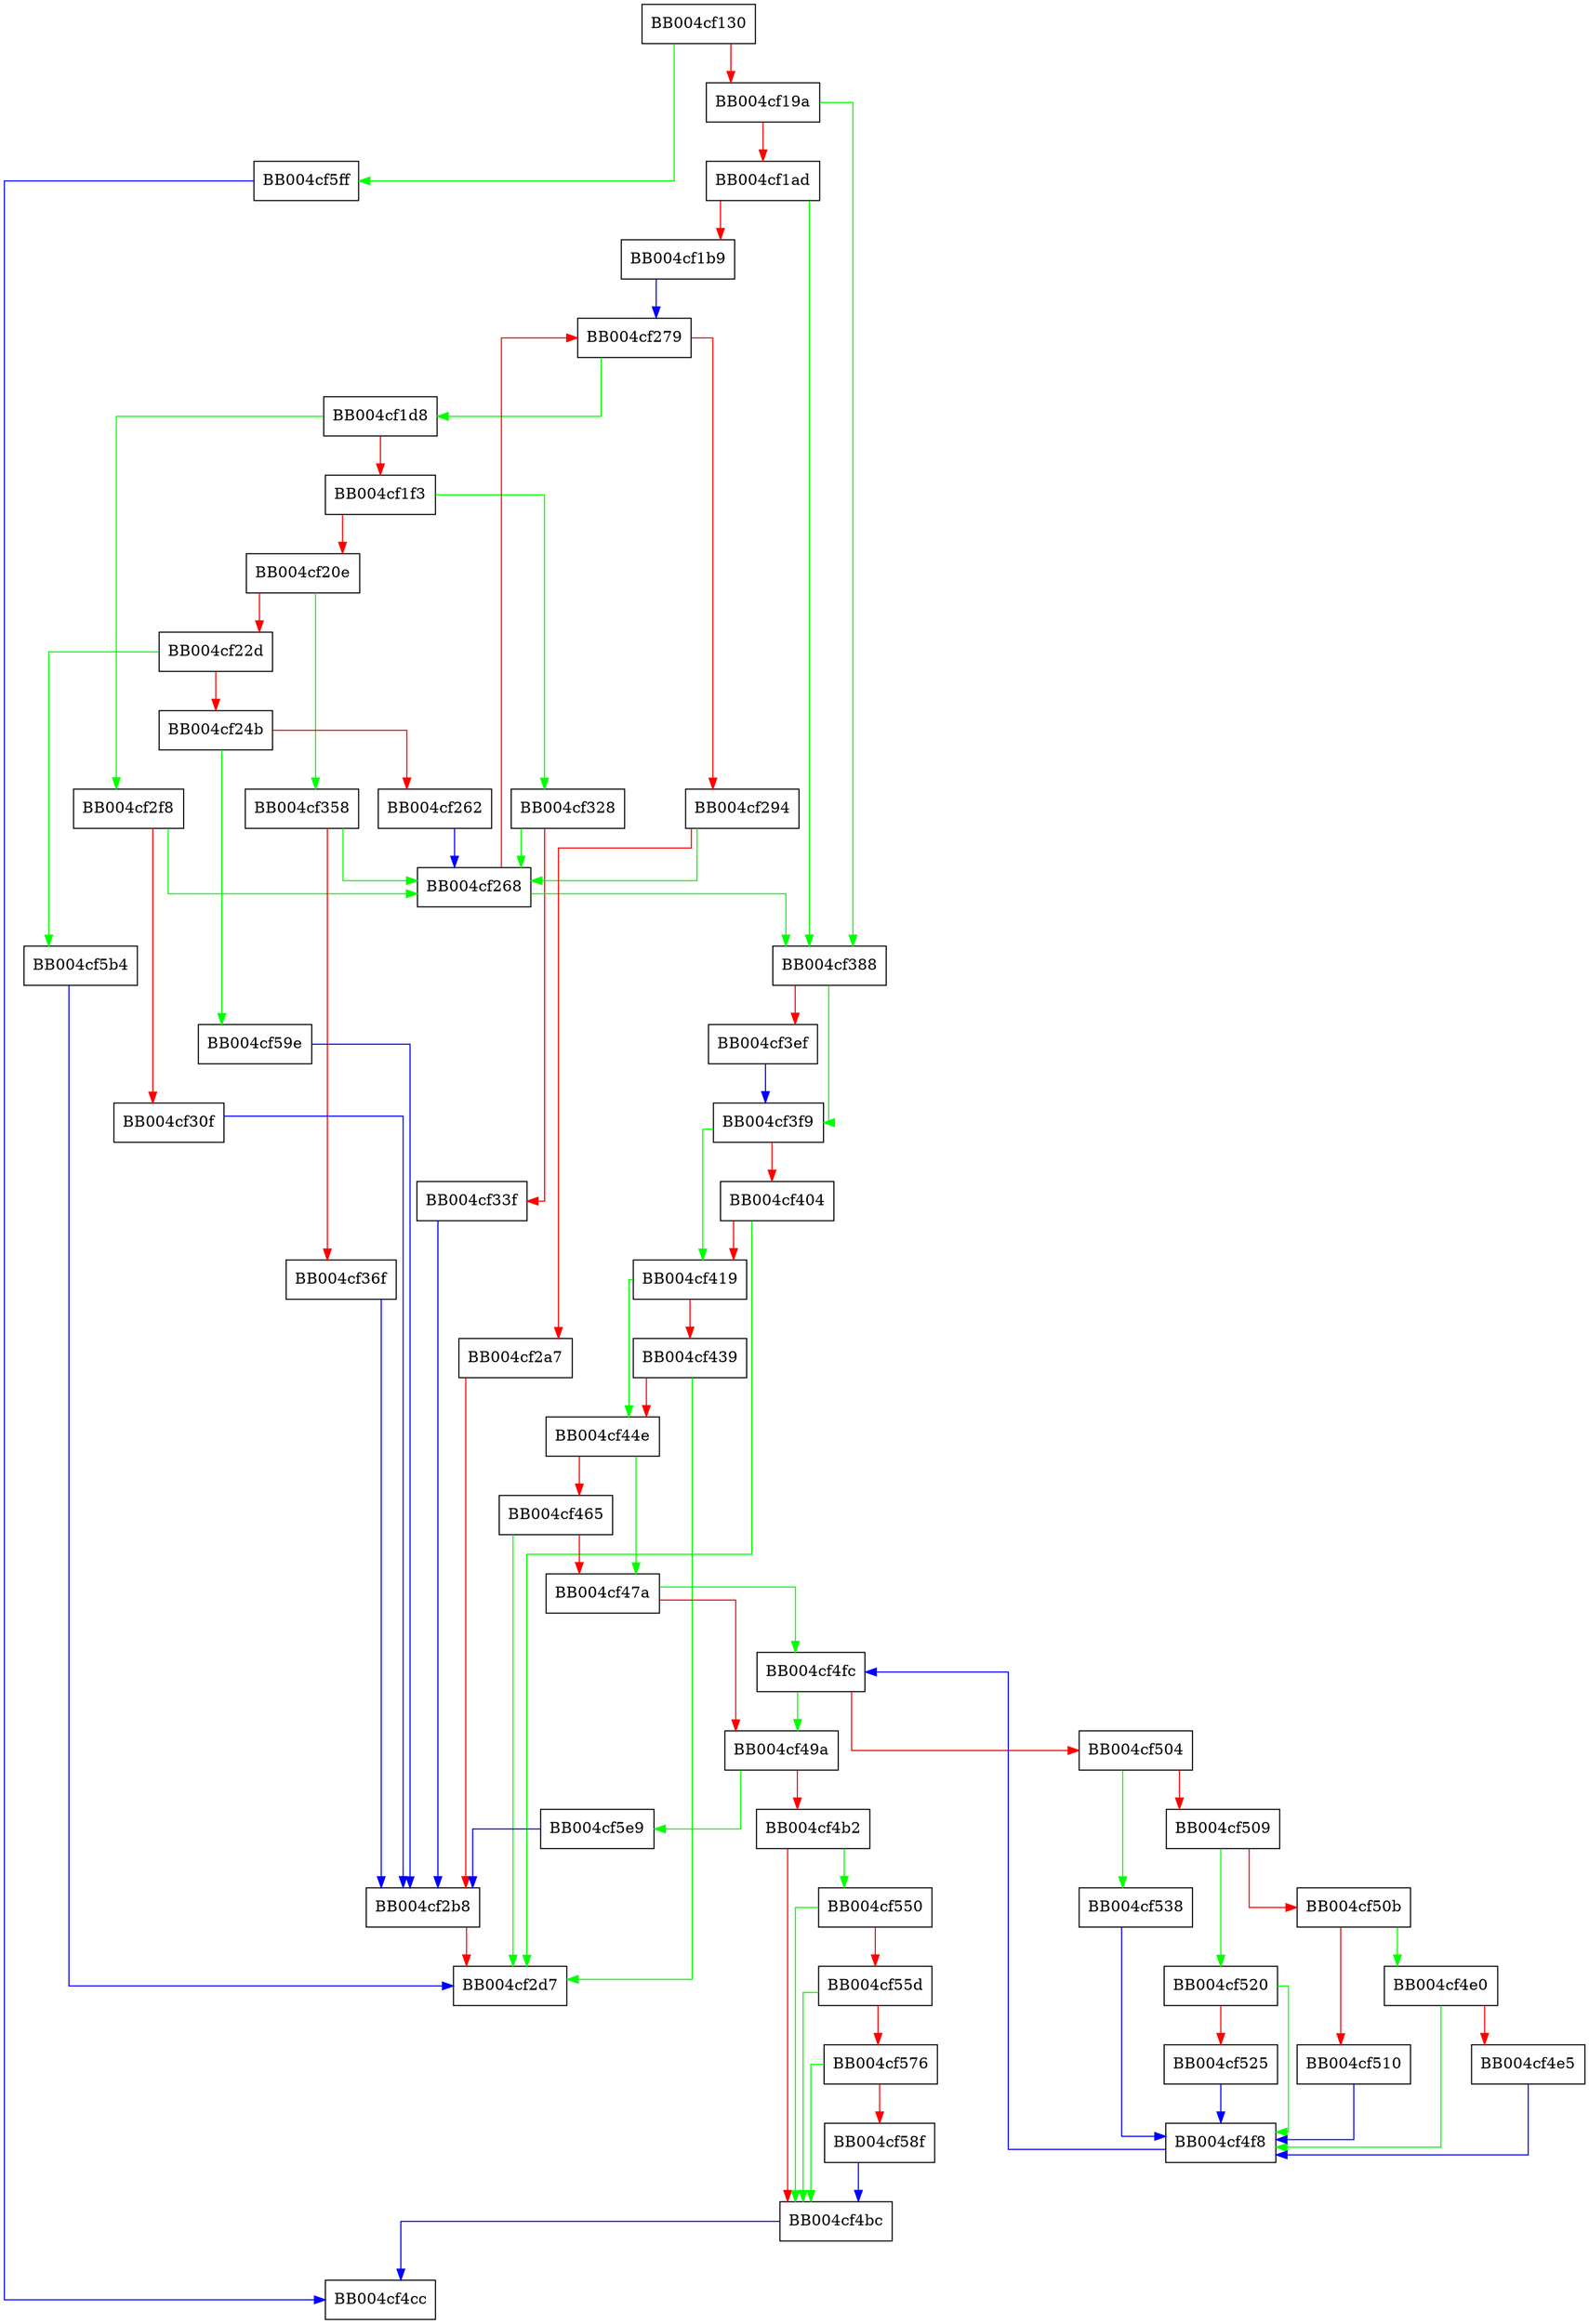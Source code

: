 digraph tls_int_new_record_layer {
  node [shape="box"];
  graph [splines=ortho];
  BB004cf130 -> BB004cf5ff [color="green"];
  BB004cf130 -> BB004cf19a [color="red"];
  BB004cf19a -> BB004cf388 [color="green"];
  BB004cf19a -> BB004cf1ad [color="red"];
  BB004cf1ad -> BB004cf388 [color="green"];
  BB004cf1ad -> BB004cf1b9 [color="red"];
  BB004cf1b9 -> BB004cf279 [color="blue"];
  BB004cf1d8 -> BB004cf2f8 [color="green"];
  BB004cf1d8 -> BB004cf1f3 [color="red"];
  BB004cf1f3 -> BB004cf328 [color="green"];
  BB004cf1f3 -> BB004cf20e [color="red"];
  BB004cf20e -> BB004cf358 [color="green"];
  BB004cf20e -> BB004cf22d [color="red"];
  BB004cf22d -> BB004cf5b4 [color="green"];
  BB004cf22d -> BB004cf24b [color="red"];
  BB004cf24b -> BB004cf59e [color="green"];
  BB004cf24b -> BB004cf262 [color="red"];
  BB004cf262 -> BB004cf268 [color="blue"];
  BB004cf268 -> BB004cf388 [color="green"];
  BB004cf268 -> BB004cf279 [color="red"];
  BB004cf279 -> BB004cf1d8 [color="green"];
  BB004cf279 -> BB004cf294 [color="red"];
  BB004cf294 -> BB004cf268 [color="green"];
  BB004cf294 -> BB004cf2a7 [color="red"];
  BB004cf2a7 -> BB004cf2b8 [color="red"];
  BB004cf2b8 -> BB004cf2d7 [color="red"];
  BB004cf2f8 -> BB004cf268 [color="green"];
  BB004cf2f8 -> BB004cf30f [color="red"];
  BB004cf30f -> BB004cf2b8 [color="blue"];
  BB004cf328 -> BB004cf268 [color="green"];
  BB004cf328 -> BB004cf33f [color="red"];
  BB004cf33f -> BB004cf2b8 [color="blue"];
  BB004cf358 -> BB004cf268 [color="green"];
  BB004cf358 -> BB004cf36f [color="red"];
  BB004cf36f -> BB004cf2b8 [color="blue"];
  BB004cf388 -> BB004cf3f9 [color="green"];
  BB004cf388 -> BB004cf3ef [color="red"];
  BB004cf3ef -> BB004cf3f9 [color="blue"];
  BB004cf3f9 -> BB004cf419 [color="green"];
  BB004cf3f9 -> BB004cf404 [color="red"];
  BB004cf404 -> BB004cf2d7 [color="green"];
  BB004cf404 -> BB004cf419 [color="red"];
  BB004cf419 -> BB004cf44e [color="green"];
  BB004cf419 -> BB004cf439 [color="red"];
  BB004cf439 -> BB004cf2d7 [color="green"];
  BB004cf439 -> BB004cf44e [color="red"];
  BB004cf44e -> BB004cf47a [color="green"];
  BB004cf44e -> BB004cf465 [color="red"];
  BB004cf465 -> BB004cf2d7 [color="green"];
  BB004cf465 -> BB004cf47a [color="red"];
  BB004cf47a -> BB004cf4fc [color="green"];
  BB004cf47a -> BB004cf49a [color="red"];
  BB004cf49a -> BB004cf5e9 [color="green"];
  BB004cf49a -> BB004cf4b2 [color="red"];
  BB004cf4b2 -> BB004cf550 [color="green"];
  BB004cf4b2 -> BB004cf4bc [color="red"];
  BB004cf4bc -> BB004cf4cc [color="blue"];
  BB004cf4e0 -> BB004cf4f8 [color="green"];
  BB004cf4e0 -> BB004cf4e5 [color="red"];
  BB004cf4e5 -> BB004cf4f8 [color="blue"];
  BB004cf4f8 -> BB004cf4fc [color="blue"];
  BB004cf4fc -> BB004cf49a [color="green"];
  BB004cf4fc -> BB004cf504 [color="red"];
  BB004cf504 -> BB004cf538 [color="green"];
  BB004cf504 -> BB004cf509 [color="red"];
  BB004cf509 -> BB004cf520 [color="green"];
  BB004cf509 -> BB004cf50b [color="red"];
  BB004cf50b -> BB004cf4e0 [color="green"];
  BB004cf50b -> BB004cf510 [color="red"];
  BB004cf510 -> BB004cf4f8 [color="blue"];
  BB004cf520 -> BB004cf4f8 [color="green"];
  BB004cf520 -> BB004cf525 [color="red"];
  BB004cf525 -> BB004cf4f8 [color="blue"];
  BB004cf538 -> BB004cf4f8 [color="blue"];
  BB004cf550 -> BB004cf4bc [color="green"];
  BB004cf550 -> BB004cf55d [color="red"];
  BB004cf55d -> BB004cf4bc [color="green"];
  BB004cf55d -> BB004cf576 [color="red"];
  BB004cf576 -> BB004cf4bc [color="green"];
  BB004cf576 -> BB004cf58f [color="red"];
  BB004cf58f -> BB004cf4bc [color="blue"];
  BB004cf59e -> BB004cf2b8 [color="blue"];
  BB004cf5b4 -> BB004cf2d7 [color="blue"];
  BB004cf5e9 -> BB004cf2b8 [color="blue"];
  BB004cf5ff -> BB004cf4cc [color="blue"];
}